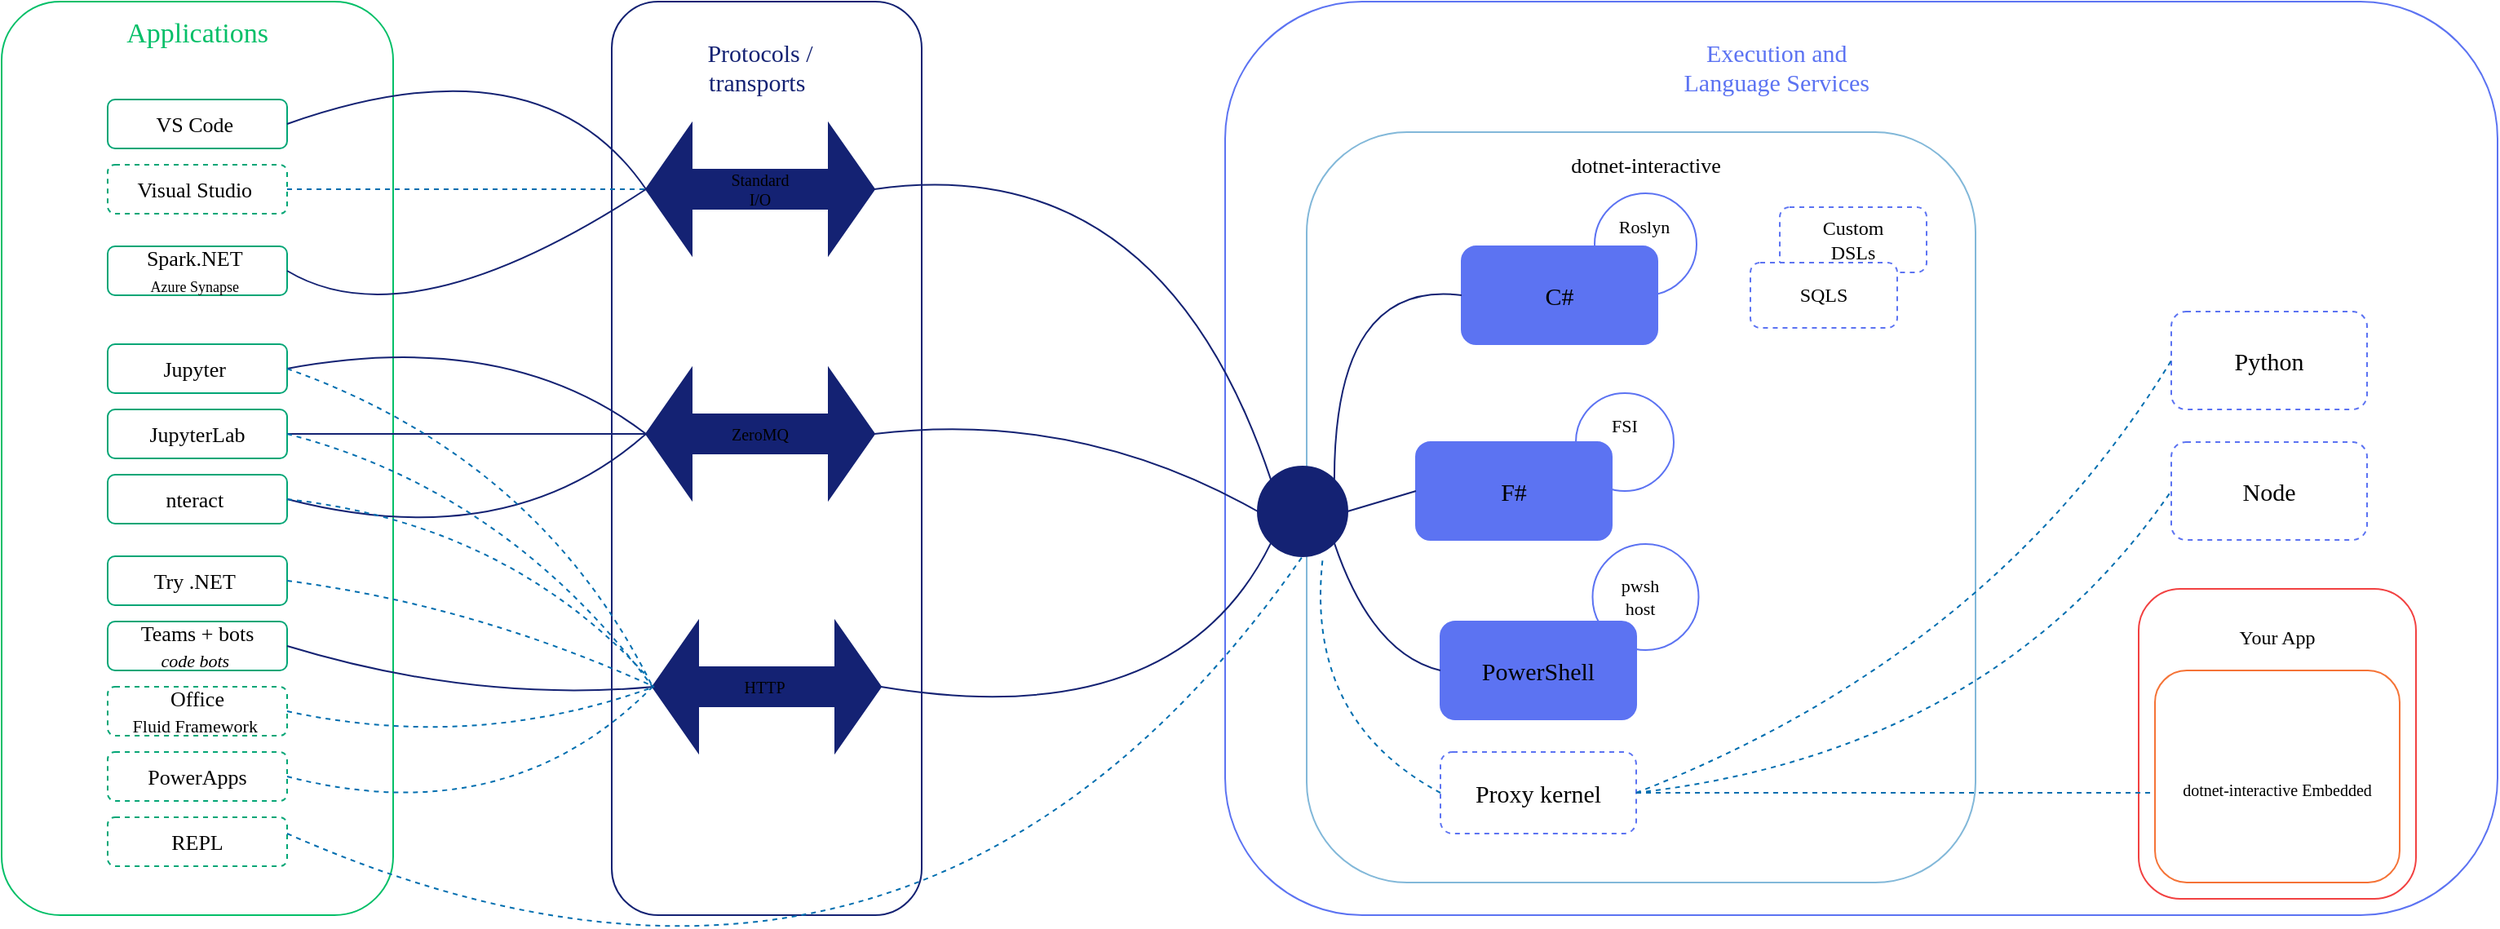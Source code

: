 <mxfile version="13.0.9" pages="2">
    <diagram id="6hGFLwfOUW9BJ-s0fimq" name="Page-1">
        <mxGraphModel dx="626" dy="480" grid="1" gridSize="10" guides="1" tooltips="1" connect="1" arrows="1" fold="1" page="1" pageScale="1" pageWidth="827" pageHeight="1169" background="none" math="0" shadow="0">
            <root>
                <mxCell id="0"/>
                <mxCell id="1" parent="0"/>
                <mxCell id="2" value="" style="rounded=1;whiteSpace=wrap;html=1;fillColor=none;strokeColor=#04BF68;" parent="1" vertex="1">
                    <mxGeometry x="40" y="30" width="240" height="560" as="geometry"/>
                </mxCell>
                <mxCell id="3" value="Applications" style="text;html=1;strokeColor=none;fillColor=none;align=center;verticalAlign=middle;whiteSpace=wrap;rounded=0;fontFamily=Verdana;fontSize=17;fontColor=#04BF68;" parent="1" vertex="1">
                    <mxGeometry x="150" y="40" width="20" height="20" as="geometry"/>
                </mxCell>
                <mxCell id="4" value="VS Code&amp;nbsp;" style="rounded=1;whiteSpace=wrap;html=1;fontFamily=Verdana;fontSize=13;strokeColor=#02A676;" parent="1" vertex="1">
                    <mxGeometry x="105" y="90" width="110" height="30" as="geometry"/>
                </mxCell>
                <mxCell id="5" value="Visual Studio&amp;nbsp;" style="rounded=1;whiteSpace=wrap;html=1;fontFamily=Verdana;fontSize=13;dashed=1;strokeColor=#02A676;" parent="1" vertex="1">
                    <mxGeometry x="105" y="130" width="110" height="30" as="geometry"/>
                </mxCell>
                <mxCell id="6" value="Spark.NET&amp;nbsp;&lt;br&gt;&lt;font style=&quot;font-size: 9px&quot;&gt;Azure Synapse&lt;/font&gt;&amp;nbsp;" style="rounded=1;whiteSpace=wrap;html=1;fontFamily=Verdana;fontSize=13;strokeColor=#02A676;" parent="1" vertex="1">
                    <mxGeometry x="105" y="180" width="110" height="30" as="geometry"/>
                </mxCell>
                <mxCell id="8" value="Jupyter&amp;nbsp;" style="rounded=1;whiteSpace=wrap;html=1;fontFamily=Verdana;fontSize=13;strokeColor=#02A676;" parent="1" vertex="1">
                    <mxGeometry x="105" y="240" width="110" height="30" as="geometry"/>
                </mxCell>
                <mxCell id="9" value="JupyterLab" style="rounded=1;whiteSpace=wrap;html=1;fontFamily=Verdana;fontSize=13;strokeColor=#02A676;" parent="1" vertex="1">
                    <mxGeometry x="105" y="280" width="110" height="30" as="geometry"/>
                </mxCell>
                <mxCell id="10" value="nteract&amp;nbsp;" style="rounded=1;whiteSpace=wrap;html=1;fontFamily=Verdana;fontSize=13;strokeColor=#02A676;" parent="1" vertex="1">
                    <mxGeometry x="105" y="320" width="110" height="30" as="geometry"/>
                </mxCell>
                <mxCell id="11" value="Try .NET&amp;nbsp;" style="rounded=1;whiteSpace=wrap;html=1;fontFamily=Verdana;fontSize=13;strokeColor=#02A676;" parent="1" vertex="1">
                    <mxGeometry x="105" y="370" width="110" height="30" as="geometry"/>
                </mxCell>
                <mxCell id="12" value="Teams + bots&lt;br&gt;&lt;font style=&quot;font-size: 11px&quot;&gt;&lt;i&gt;code bots&amp;nbsp;&lt;/i&gt;&lt;/font&gt;" style="rounded=1;whiteSpace=wrap;html=1;fontFamily=Verdana;fontSize=13;strokeColor=#02A676;" parent="1" vertex="1">
                    <mxGeometry x="105" y="410" width="110" height="30" as="geometry"/>
                </mxCell>
                <mxCell id="13" value="Office&lt;br&gt;&lt;font style=&quot;font-size: 11px&quot;&gt;Fluid Framework&amp;nbsp;&lt;/font&gt;" style="rounded=1;whiteSpace=wrap;html=1;fontFamily=Verdana;fontSize=13;dashed=1;strokeColor=#02A676;" parent="1" vertex="1">
                    <mxGeometry x="105" y="450" width="110" height="30" as="geometry"/>
                </mxCell>
                <mxCell id="14" value="REPL" style="rounded=1;whiteSpace=wrap;html=1;fontFamily=Verdana;fontSize=13;dashed=1;strokeColor=#02A676;" parent="1" vertex="1">
                    <mxGeometry x="105" y="530" width="110" height="30" as="geometry"/>
                </mxCell>
                <mxCell id="18" value="" style="rounded=1;whiteSpace=wrap;html=1;fillColor=none;strokeColor=#142273;" parent="1" vertex="1">
                    <mxGeometry x="414" y="30" width="190" height="560" as="geometry"/>
                </mxCell>
                <mxCell id="21" value="Protocols / transports&amp;nbsp;" style="text;html=1;strokeColor=none;fillColor=none;align=center;verticalAlign=middle;whiteSpace=wrap;rounded=0;dashed=1;fontFamily=Verdana;fontSize=15;fontColor=#142273;" parent="1" vertex="1">
                    <mxGeometry x="450" y="60" width="110" height="20" as="geometry"/>
                </mxCell>
                <mxCell id="23" value="Standard&lt;br style=&quot;font-size: 10px;&quot;&gt;I/O" style="shape=doubleArrow;whiteSpace=wrap;html=1;fontFamily=Verdana;fontSize=10;fillColor=#142273;strokeColor=#142273;" parent="1" vertex="1">
                    <mxGeometry x="435" y="105" width="140" height="80" as="geometry"/>
                </mxCell>
                <mxCell id="28" value="ZeroMQ" style="shape=doubleArrow;whiteSpace=wrap;html=1;fontFamily=Verdana;fontSize=10;fillColor=#142273;strokeColor=#142273;" parent="1" vertex="1">
                    <mxGeometry x="435" y="255" width="140" height="80" as="geometry"/>
                </mxCell>
                <mxCell id="30" value="HTTP&amp;nbsp;" style="shape=doubleArrow;whiteSpace=wrap;html=1;fontFamily=Verdana;fontSize=10;fillColor=#142273;strokeColor=#142273;" parent="1" vertex="1">
                    <mxGeometry x="439" y="410" width="140" height="80" as="geometry"/>
                </mxCell>
                <mxCell id="qnYajniLqLIKW50oyFN9-30" value="" style="rounded=1;whiteSpace=wrap;html=1;fillColor=none;strokeColor=#5C73F2;" parent="1" vertex="1">
                    <mxGeometry x="790" y="30" width="780" height="560" as="geometry"/>
                </mxCell>
                <mxCell id="qnYajniLqLIKW50oyFN9-31" value="Execution and&amp;nbsp;&lt;br&gt;Language Services&amp;nbsp;" style="text;html=1;strokeColor=none;fillColor=none;align=center;verticalAlign=middle;whiteSpace=wrap;rounded=0;fontFamily=Verdana;fontSize=15;fontColor=#5C73F2;" parent="1" vertex="1">
                    <mxGeometry x="930" y="60" width="400" height="20" as="geometry"/>
                </mxCell>
                <mxCell id="qnYajniLqLIKW50oyFN9-32" value="" style="rounded=1;whiteSpace=wrap;html=1;fontFamily=Verdana;fontSize=15;fillColor=none;strokeColor=#82B8D9;" parent="1" vertex="1">
                    <mxGeometry x="840" y="110" width="410" height="460" as="geometry"/>
                </mxCell>
                <mxCell id="qnYajniLqLIKW50oyFN9-33" value="dotnet-interactive" style="text;html=1;strokeColor=none;fillColor=none;align=center;verticalAlign=middle;whiteSpace=wrap;rounded=0;fontFamily=Verdana;fontSize=13;" parent="1" vertex="1">
                    <mxGeometry x="952.75" y="120" width="190" height="20" as="geometry"/>
                </mxCell>
                <mxCell id="qnYajniLqLIKW50oyFN9-37" value="Proxy kernel" style="rounded=1;whiteSpace=wrap;html=1;fontFamily=Verdana;fontSize=15;dashed=1;strokeColor=#5C73F2;" parent="1" vertex="1">
                    <mxGeometry x="922" y="490" width="120" height="50" as="geometry"/>
                </mxCell>
                <mxCell id="qnYajniLqLIKW50oyFN9-40" value="" style="ellipse;whiteSpace=wrap;html=1;aspect=fixed;fontFamily=Verdana;fontSize=15;strokeColor=#5C73F2;" parent="1" vertex="1">
                    <mxGeometry x="1016.5" y="147.5" width="62.5" height="62.5" as="geometry"/>
                </mxCell>
                <mxCell id="qnYajniLqLIKW50oyFN9-41" value="C#" style="rounded=1;whiteSpace=wrap;html=1;fontFamily=Verdana;fontSize=15;fillColor=#5C73F2;strokeColor=#5C73F2;" parent="1" vertex="1">
                    <mxGeometry x="935" y="180" width="120" height="60" as="geometry"/>
                </mxCell>
                <mxCell id="qnYajniLqLIKW50oyFN9-43" value="" style="ellipse;whiteSpace=wrap;html=1;aspect=fixed;fontFamily=Verdana;fontSize=15;strokeColor=#5C73F2;" parent="1" vertex="1">
                    <mxGeometry x="1005" y="270" width="60" height="60" as="geometry"/>
                </mxCell>
                <mxCell id="qnYajniLqLIKW50oyFN9-46" value="F#" style="rounded=1;whiteSpace=wrap;html=1;fontFamily=Verdana;fontSize=15;strokeColor=#5C73F2;fillColor=#5C73F2;" parent="1" vertex="1">
                    <mxGeometry x="907" y="300" width="120" height="60" as="geometry"/>
                </mxCell>
                <mxCell id="qnYajniLqLIKW50oyFN9-47" value="" style="ellipse;whiteSpace=wrap;html=1;aspect=fixed;fontFamily=Verdana;fontSize=15;strokeColor=#5C73F2;" parent="1" vertex="1">
                    <mxGeometry x="1015.25" y="362.5" width="65" height="65" as="geometry"/>
                </mxCell>
                <mxCell id="qnYajniLqLIKW50oyFN9-48" value="PowerShell" style="rounded=1;whiteSpace=wrap;html=1;fontFamily=Verdana;fontSize=15;strokeColor=#5C73F2;fillColor=#5C73F2;" parent="1" vertex="1">
                    <mxGeometry x="922" y="410" width="120" height="60" as="geometry"/>
                </mxCell>
                <mxCell id="qnYajniLqLIKW50oyFN9-49" value="Custom&lt;br style=&quot;font-size: 12px&quot;&gt;DSLs" style="rounded=1;whiteSpace=wrap;html=1;fontFamily=Verdana;fontSize=12;dashed=1;strokeColor=#5C73F2;" parent="1" vertex="1">
                    <mxGeometry x="1130" y="156" width="90" height="40" as="geometry"/>
                </mxCell>
                <mxCell id="qnYajniLqLIKW50oyFN9-51" value="SQLS" style="rounded=1;whiteSpace=wrap;html=1;fontFamily=Verdana;fontSize=12;dashed=1;strokeColor=#5C73F2;" parent="1" vertex="1">
                    <mxGeometry x="1112" y="190" width="90" height="40" as="geometry"/>
                </mxCell>
                <mxCell id="qnYajniLqLIKW50oyFN9-52" value="Python" style="rounded=1;whiteSpace=wrap;html=1;fontFamily=Verdana;fontSize=15;dashed=1;strokeColor=#5C73F2;" parent="1" vertex="1">
                    <mxGeometry x="1370" y="220" width="120" height="60" as="geometry"/>
                </mxCell>
                <mxCell id="qnYajniLqLIKW50oyFN9-53" value="Node" style="rounded=1;whiteSpace=wrap;html=1;fontFamily=Verdana;fontSize=15;dashed=1;strokeColor=#5C73F2;" parent="1" vertex="1">
                    <mxGeometry x="1370" y="300" width="120" height="60" as="geometry"/>
                </mxCell>
                <mxCell id="qnYajniLqLIKW50oyFN9-54" value="" style="rounded=1;whiteSpace=wrap;html=1;fontFamily=Verdana;fontSize=12;strokeColor=#F24141;" parent="1" vertex="1">
                    <mxGeometry x="1350" y="390" width="170" height="190" as="geometry"/>
                </mxCell>
                <mxCell id="qnYajniLqLIKW50oyFN9-55" value="Your App" style="text;html=1;strokeColor=none;fillColor=none;align=center;verticalAlign=middle;whiteSpace=wrap;rounded=0;fontFamily=Verdana;fontSize=12;" parent="1" vertex="1">
                    <mxGeometry x="1405" y="410" width="60" height="20" as="geometry"/>
                </mxCell>
                <mxCell id="qnYajniLqLIKW50oyFN9-56" value="&lt;font size=&quot;1&quot;&gt;&lt;br&gt;dotnet-interactive Embedded&lt;br&gt;&lt;/font&gt;" style="rounded=1;whiteSpace=wrap;html=1;fontFamily=Verdana;fontSize=12;strokeColor=#F57336;" parent="1" vertex="1">
                    <mxGeometry x="1360" y="440" width="150" height="130" as="geometry"/>
                </mxCell>
                <mxCell id="qnYajniLqLIKW50oyFN9-65" value="" style="endArrow=none;html=1;fontFamily=Verdana;fontSize=12;exitX=1;exitY=0.5;exitDx=0;exitDy=0;curved=1;strokeColor=#142273;" parent="1" source="4" edge="1">
                    <mxGeometry width="50" height="50" relative="1" as="geometry">
                        <mxPoint x="260" y="270" as="sourcePoint"/>
                        <mxPoint x="435" y="145" as="targetPoint"/>
                        <Array as="points">
                            <mxPoint x="370" y="50"/>
                        </Array>
                    </mxGeometry>
                </mxCell>
                <mxCell id="qnYajniLqLIKW50oyFN9-67" value="" style="endArrow=none;html=1;fontFamily=Verdana;fontSize=12;exitX=1;exitY=0.5;exitDx=0;exitDy=0;dashed=1;entryX=0;entryY=0.5;entryDx=0;entryDy=0;entryPerimeter=0;fillColor=#1ba1e2;strokeColor=#006EAF;" parent="1" source="5" target="23" edge="1">
                    <mxGeometry width="50" height="50" relative="1" as="geometry">
                        <mxPoint x="260" y="270" as="sourcePoint"/>
                        <mxPoint x="430" y="145" as="targetPoint"/>
                    </mxGeometry>
                </mxCell>
                <mxCell id="qnYajniLqLIKW50oyFN9-69" value="" style="endArrow=none;html=1;fontFamily=Verdana;fontSize=12;exitX=1;exitY=0.5;exitDx=0;exitDy=0;curved=1;entryX=0;entryY=0.5;entryDx=0;entryDy=0;entryPerimeter=0;strokeColor=#142273;" parent="1" source="6" target="23" edge="1">
                    <mxGeometry width="50" height="50" relative="1" as="geometry">
                        <mxPoint x="260" y="270" as="sourcePoint"/>
                        <mxPoint x="430" y="150" as="targetPoint"/>
                        <Array as="points">
                            <mxPoint x="290" y="240"/>
                        </Array>
                    </mxGeometry>
                </mxCell>
                <mxCell id="qnYajniLqLIKW50oyFN9-70" value="" style="endArrow=none;html=1;fontFamily=Verdana;fontSize=12;exitX=1;exitY=0.5;exitDx=0;exitDy=0;entryX=0;entryY=0.5;entryDx=0;entryDy=0;entryPerimeter=0;curved=1;strokeColor=#142273;" parent="1" source="8" target="28" edge="1">
                    <mxGeometry width="50" height="50" relative="1" as="geometry">
                        <mxPoint x="260" y="300" as="sourcePoint"/>
                        <mxPoint x="310" y="250" as="targetPoint"/>
                        <Array as="points">
                            <mxPoint x="350" y="230"/>
                        </Array>
                    </mxGeometry>
                </mxCell>
                <mxCell id="qnYajniLqLIKW50oyFN9-71" value="" style="endArrow=none;html=1;fontFamily=Verdana;fontSize=12;exitX=1;exitY=0.5;exitDx=0;exitDy=0;entryX=0;entryY=0.5;entryDx=0;entryDy=0;entryPerimeter=0;curved=1;strokeColor=#142273;" parent="1" source="10" target="28" edge="1">
                    <mxGeometry width="50" height="50" relative="1" as="geometry">
                        <mxPoint x="260" y="300" as="sourcePoint"/>
                        <mxPoint x="310" y="250" as="targetPoint"/>
                        <Array as="points">
                            <mxPoint x="350" y="370"/>
                        </Array>
                    </mxGeometry>
                </mxCell>
                <mxCell id="qnYajniLqLIKW50oyFN9-72" value="" style="endArrow=none;html=1;fontFamily=Verdana;fontSize=12;exitX=1;exitY=0.5;exitDx=0;exitDy=0;curved=1;strokeColor=#142273;" parent="1" source="9" edge="1">
                    <mxGeometry width="50" height="50" relative="1" as="geometry">
                        <mxPoint x="250" y="310" as="sourcePoint"/>
                        <mxPoint x="440" y="295" as="targetPoint"/>
                    </mxGeometry>
                </mxCell>
                <mxCell id="qnYajniLqLIKW50oyFN9-73" value="" style="endArrow=none;dashed=1;html=1;fontFamily=Verdana;fontSize=12;exitX=1;exitY=0.5;exitDx=0;exitDy=0;entryX=0;entryY=0.5;entryDx=0;entryDy=0;entryPerimeter=0;curved=1;fillColor=#1ba1e2;strokeColor=#006EAF;" parent="1" source="8" target="30" edge="1">
                    <mxGeometry width="50" height="50" relative="1" as="geometry">
                        <mxPoint x="420" y="510" as="sourcePoint"/>
                        <mxPoint x="470" y="460" as="targetPoint"/>
                        <Array as="points">
                            <mxPoint x="370" y="310"/>
                        </Array>
                    </mxGeometry>
                </mxCell>
                <mxCell id="qnYajniLqLIKW50oyFN9-76" value="" style="endArrow=none;dashed=1;html=1;fontFamily=Verdana;fontSize=12;exitX=1;exitY=0.5;exitDx=0;exitDy=0;curved=1;fillColor=#1ba1e2;strokeColor=#006EAF;" parent="1" source="9" edge="1">
                    <mxGeometry width="50" height="50" relative="1" as="geometry">
                        <mxPoint x="229" y="300" as="sourcePoint"/>
                        <mxPoint x="439" y="450" as="targetPoint"/>
                        <Array as="points">
                            <mxPoint x="350" y="330"/>
                        </Array>
                    </mxGeometry>
                </mxCell>
                <mxCell id="qnYajniLqLIKW50oyFN9-77" value="" style="endArrow=none;dashed=1;html=1;fontFamily=Verdana;fontSize=12;exitX=1;exitY=0.5;exitDx=0;exitDy=0;entryX=-0.026;entryY=0.417;entryDx=0;entryDy=0;entryPerimeter=0;curved=1;fillColor=#1ba1e2;strokeColor=#006EAF;" parent="1" source="10" target="30" edge="1">
                    <mxGeometry width="50" height="50" relative="1" as="geometry">
                        <mxPoint x="450" y="500" as="sourcePoint"/>
                        <mxPoint x="500" y="450" as="targetPoint"/>
                        <Array as="points">
                            <mxPoint x="350" y="350"/>
                        </Array>
                    </mxGeometry>
                </mxCell>
                <mxCell id="qnYajniLqLIKW50oyFN9-80" value="" style="endArrow=none;html=1;fontFamily=Verdana;fontSize=12;exitX=1;exitY=0.5;exitDx=0;exitDy=0;curved=1;strokeColor=#142273;" parent="1" source="12" edge="1">
                    <mxGeometry width="50" height="50" relative="1" as="geometry">
                        <mxPoint x="240" y="490" as="sourcePoint"/>
                        <mxPoint x="440" y="450" as="targetPoint"/>
                        <Array as="points">
                            <mxPoint x="330" y="460"/>
                        </Array>
                    </mxGeometry>
                </mxCell>
                <mxCell id="qnYajniLqLIKW50oyFN9-81" value="" style="endArrow=none;dashed=1;html=1;fontFamily=Verdana;fontSize=12;exitX=1;exitY=0.5;exitDx=0;exitDy=0;curved=1;fillColor=#1ba1e2;strokeColor=#006EAF;" parent="1" source="11" edge="1">
                    <mxGeometry width="50" height="50" relative="1" as="geometry">
                        <mxPoint x="240" y="490" as="sourcePoint"/>
                        <mxPoint x="440" y="450" as="targetPoint"/>
                        <Array as="points">
                            <mxPoint x="330" y="400"/>
                        </Array>
                    </mxGeometry>
                </mxCell>
                <mxCell id="qnYajniLqLIKW50oyFN9-82" value="" style="endArrow=none;dashed=1;html=1;fontFamily=Verdana;fontSize=12;exitX=1;exitY=0.5;exitDx=0;exitDy=0;curved=1;fillColor=#1ba1e2;strokeColor=#006EAF;" parent="1" source="13" edge="1">
                    <mxGeometry width="50" height="50" relative="1" as="geometry">
                        <mxPoint x="240" y="490" as="sourcePoint"/>
                        <mxPoint x="440" y="450" as="targetPoint"/>
                        <Array as="points">
                            <mxPoint x="330" y="490"/>
                        </Array>
                    </mxGeometry>
                </mxCell>
                <mxCell id="qnYajniLqLIKW50oyFN9-86" value="" style="ellipse;whiteSpace=wrap;html=1;aspect=fixed;fontFamily=Verdana;fontSize=12;strokeColor=#142273;fillColor=#142273;" parent="1" vertex="1">
                    <mxGeometry x="810" y="315" width="55" height="55" as="geometry"/>
                </mxCell>
                <mxCell id="qnYajniLqLIKW50oyFN9-87" value="" style="endArrow=none;html=1;fontFamily=Verdana;fontSize=12;exitX=1;exitY=0.5;exitDx=0;exitDy=0;exitPerimeter=0;entryX=0;entryY=0;entryDx=0;entryDy=0;curved=1;strokeColor=#142273;" parent="1" source="23" target="qnYajniLqLIKW50oyFN9-86" edge="1">
                    <mxGeometry width="50" height="50" relative="1" as="geometry">
                        <mxPoint x="650" y="300" as="sourcePoint"/>
                        <mxPoint x="700" y="250" as="targetPoint"/>
                        <Array as="points">
                            <mxPoint x="750" y="120"/>
                        </Array>
                    </mxGeometry>
                </mxCell>
                <mxCell id="qnYajniLqLIKW50oyFN9-88" value="" style="endArrow=none;html=1;fontFamily=Verdana;fontSize=12;exitX=1;exitY=0.5;exitDx=0;exitDy=0;exitPerimeter=0;entryX=0;entryY=0.5;entryDx=0;entryDy=0;curved=1;strokeColor=#142273;" parent="1" source="28" target="qnYajniLqLIKW50oyFN9-86" edge="1">
                    <mxGeometry width="50" height="50" relative="1" as="geometry">
                        <mxPoint x="650" y="300" as="sourcePoint"/>
                        <mxPoint x="700" y="250" as="targetPoint"/>
                        <Array as="points">
                            <mxPoint x="700" y="280"/>
                        </Array>
                    </mxGeometry>
                </mxCell>
                <mxCell id="qnYajniLqLIKW50oyFN9-89" value="" style="endArrow=none;html=1;fontFamily=Verdana;fontSize=12;exitX=1;exitY=0.5;exitDx=0;exitDy=0;exitPerimeter=0;entryX=0;entryY=1;entryDx=0;entryDy=0;curved=1;strokeColor=#142273;" parent="1" source="30" target="qnYajniLqLIKW50oyFN9-86" edge="1">
                    <mxGeometry width="50" height="50" relative="1" as="geometry">
                        <mxPoint x="650" y="290" as="sourcePoint"/>
                        <mxPoint x="700" y="240" as="targetPoint"/>
                        <Array as="points">
                            <mxPoint x="760" y="480"/>
                        </Array>
                    </mxGeometry>
                </mxCell>
                <mxCell id="qnYajniLqLIKW50oyFN9-91" value="" style="endArrow=none;dashed=1;html=1;fontFamily=Verdana;fontSize=12;curved=1;entryX=0.5;entryY=1;entryDx=0;entryDy=0;fillColor=#1ba1e2;strokeColor=#006EAF;" parent="1" target="qnYajniLqLIKW50oyFN9-86" edge="1">
                    <mxGeometry width="50" height="50" relative="1" as="geometry">
                        <mxPoint x="215" y="540" as="sourcePoint"/>
                        <mxPoint x="830" y="400" as="targetPoint"/>
                        <Array as="points">
                            <mxPoint x="600" y="710"/>
                        </Array>
                    </mxGeometry>
                </mxCell>
                <mxCell id="qnYajniLqLIKW50oyFN9-95" value="" style="endArrow=none;dashed=1;html=1;fontFamily=Verdana;fontSize=12;exitX=0;exitY=0.5;exitDx=0;exitDy=0;curved=1;fillColor=#1ba1e2;strokeColor=#006EAF;" parent="1" source="qnYajniLqLIKW50oyFN9-37" edge="1">
                    <mxGeometry width="50" height="50" relative="1" as="geometry">
                        <mxPoint x="811" y="430" as="sourcePoint"/>
                        <mxPoint x="850" y="370" as="targetPoint"/>
                        <Array as="points">
                            <mxPoint x="838" y="470"/>
                        </Array>
                    </mxGeometry>
                </mxCell>
                <mxCell id="qnYajniLqLIKW50oyFN9-96" value="" style="endArrow=none;html=1;fontFamily=Verdana;fontSize=12;exitX=1;exitY=0;exitDx=0;exitDy=0;entryX=0;entryY=0.5;entryDx=0;entryDy=0;curved=1;strokeColor=#142273;" parent="1" source="qnYajniLqLIKW50oyFN9-86" target="qnYajniLqLIKW50oyFN9-41" edge="1">
                    <mxGeometry width="50" height="50" relative="1" as="geometry">
                        <mxPoint x="1060" y="430" as="sourcePoint"/>
                        <mxPoint x="1110" y="380" as="targetPoint"/>
                        <Array as="points">
                            <mxPoint x="857" y="200"/>
                        </Array>
                    </mxGeometry>
                </mxCell>
                <mxCell id="qnYajniLqLIKW50oyFN9-97" value="" style="endArrow=none;html=1;fontFamily=Verdana;fontSize=12;exitX=1;exitY=0.5;exitDx=0;exitDy=0;entryX=0;entryY=0.5;entryDx=0;entryDy=0;strokeColor=#142273;" parent="1" source="qnYajniLqLIKW50oyFN9-86" target="qnYajniLqLIKW50oyFN9-46" edge="1">
                    <mxGeometry width="50" height="50" relative="1" as="geometry">
                        <mxPoint x="1060" y="430" as="sourcePoint"/>
                        <mxPoint x="1110" y="380" as="targetPoint"/>
                    </mxGeometry>
                </mxCell>
                <mxCell id="qnYajniLqLIKW50oyFN9-98" value="PowerApps" style="rounded=1;whiteSpace=wrap;html=1;fontFamily=Verdana;fontSize=13;dashed=1;strokeColor=#02A676;" parent="1" vertex="1">
                    <mxGeometry x="105" y="490" width="110" height="30" as="geometry"/>
                </mxCell>
                <mxCell id="qnYajniLqLIKW50oyFN9-99" style="edgeStyle=none;shape=link;curved=1;orthogonalLoop=1;jettySize=auto;html=1;exitX=0.75;exitY=1;exitDx=0;exitDy=0;fontFamily=Verdana;fontSize=12;" parent="1" source="qnYajniLqLIKW50oyFN9-53" target="qnYajniLqLIKW50oyFN9-53" edge="1">
                    <mxGeometry relative="1" as="geometry"/>
                </mxCell>
                <mxCell id="qnYajniLqLIKW50oyFN9-103" value="" style="endArrow=none;html=1;fontFamily=Verdana;fontSize=12;exitX=1;exitY=0.5;exitDx=0;exitDy=0;dashed=1;fillColor=#1ba1e2;strokeColor=#006EAF;" parent="1" source="qnYajniLqLIKW50oyFN9-37" edge="1">
                    <mxGeometry width="50" height="50" relative="1" as="geometry">
                        <mxPoint x="1090" y="420" as="sourcePoint"/>
                        <mxPoint x="1360" y="515" as="targetPoint"/>
                    </mxGeometry>
                </mxCell>
                <mxCell id="qnYajniLqLIKW50oyFN9-105" value="" style="endArrow=none;dashed=1;html=1;fontFamily=Verdana;fontSize=12;exitX=1;exitY=0.5;exitDx=0;exitDy=0;entryX=0;entryY=0.5;entryDx=0;entryDy=0;curved=1;fillColor=#1ba1e2;strokeColor=#006EAF;" parent="1" source="qnYajniLqLIKW50oyFN9-37" target="qnYajniLqLIKW50oyFN9-53" edge="1">
                    <mxGeometry width="50" height="50" relative="1" as="geometry">
                        <mxPoint x="1090" y="430" as="sourcePoint"/>
                        <mxPoint x="1140" y="380" as="targetPoint"/>
                        <Array as="points">
                            <mxPoint x="1260" y="490"/>
                        </Array>
                    </mxGeometry>
                </mxCell>
                <mxCell id="qnYajniLqLIKW50oyFN9-106" value="" style="endArrow=none;dashed=1;html=1;fontFamily=Verdana;fontSize=12;exitX=1;exitY=0.5;exitDx=0;exitDy=0;entryX=0;entryY=0.5;entryDx=0;entryDy=0;curved=1;strokeColor=#006EAF;" parent="1" source="qnYajniLqLIKW50oyFN9-37" target="qnYajniLqLIKW50oyFN9-52" edge="1">
                    <mxGeometry width="50" height="50" relative="1" as="geometry">
                        <mxPoint x="1090" y="430" as="sourcePoint"/>
                        <mxPoint x="1140" y="380" as="targetPoint"/>
                        <Array as="points">
                            <mxPoint x="1260" y="430"/>
                        </Array>
                    </mxGeometry>
                </mxCell>
                <mxCell id="qnYajniLqLIKW50oyFN9-107" value="" style="endArrow=none;dashed=1;html=1;fontFamily=Verdana;fontSize=12;exitX=1;exitY=0.5;exitDx=0;exitDy=0;entryX=0;entryY=0.5;entryDx=0;entryDy=0;entryPerimeter=0;curved=1;fillColor=#1ba1e2;strokeColor=#006EAF;" parent="1" source="qnYajniLqLIKW50oyFN9-98" target="30" edge="1">
                    <mxGeometry width="50" height="50" relative="1" as="geometry">
                        <mxPoint x="440" y="500" as="sourcePoint"/>
                        <mxPoint x="490" y="450" as="targetPoint"/>
                        <Array as="points">
                            <mxPoint x="350" y="540"/>
                        </Array>
                    </mxGeometry>
                </mxCell>
                <mxCell id="qnYajniLqLIKW50oyFN9-108" value="Roslyn" style="text;html=1;strokeColor=none;fillColor=none;align=center;verticalAlign=middle;whiteSpace=wrap;rounded=0;fontFamily=Verdana;fontSize=11;" parent="1" vertex="1">
                    <mxGeometry x="1027" y="156" width="40" height="24" as="geometry"/>
                </mxCell>
                <mxCell id="qnYajniLqLIKW50oyFN9-109" value="FSI" style="text;html=1;strokeColor=none;fillColor=none;align=center;verticalAlign=middle;whiteSpace=wrap;rounded=0;fontFamily=Verdana;fontSize=11;" parent="1" vertex="1">
                    <mxGeometry x="1015" y="280" width="40" height="20" as="geometry"/>
                </mxCell>
                <mxCell id="qnYajniLqLIKW50oyFN9-110" value="pwsh&lt;br&gt;host" style="text;html=1;strokeColor=none;fillColor=none;align=center;verticalAlign=middle;whiteSpace=wrap;rounded=0;fontFamily=Verdana;fontSize=11;" parent="1" vertex="1">
                    <mxGeometry x="1016.5" y="380" width="55" height="30" as="geometry"/>
                </mxCell>
                <mxCell id="qnYajniLqLIKW50oyFN9-117" value="" style="endArrow=none;html=1;fontFamily=Verdana;fontSize=11;exitX=1;exitY=1;exitDx=0;exitDy=0;entryX=0;entryY=0.5;entryDx=0;entryDy=0;curved=1;strokeColor=#142273;" parent="1" source="qnYajniLqLIKW50oyFN9-86" target="qnYajniLqLIKW50oyFN9-48" edge="1">
                    <mxGeometry width="50" height="50" relative="1" as="geometry">
                        <mxPoint x="1180" y="390" as="sourcePoint"/>
                        <mxPoint x="1230" y="340" as="targetPoint"/>
                        <Array as="points">
                            <mxPoint x="880" y="430"/>
                        </Array>
                    </mxGeometry>
                </mxCell>
            </root>
        </mxGraphModel>
    </diagram>
    <diagram id="2gcgt2CIJ7bUjN42CXpD" name="Page-2">
        &#xa;        
        <mxGraphModel dx="626" dy="480" grid="1" gridSize="10" guides="1" tooltips="1" connect="1" arrows="1" fold="1" page="1" pageScale="1" pageWidth="850" pageHeight="1100" math="0" shadow="0">
            &#xa;            
            <root>
                &#xa;                
                <mxCell id="EL7KFxLL_ZjWIIZb744D-0"/>
                &#xa;                
                <mxCell id="EL7KFxLL_ZjWIIZb744D-1" parent="EL7KFxLL_ZjWIIZb744D-0"/>
                &#xa;            
            </root>
            &#xa;        
        </mxGraphModel>
        &#xa;    
    </diagram>
</mxfile>